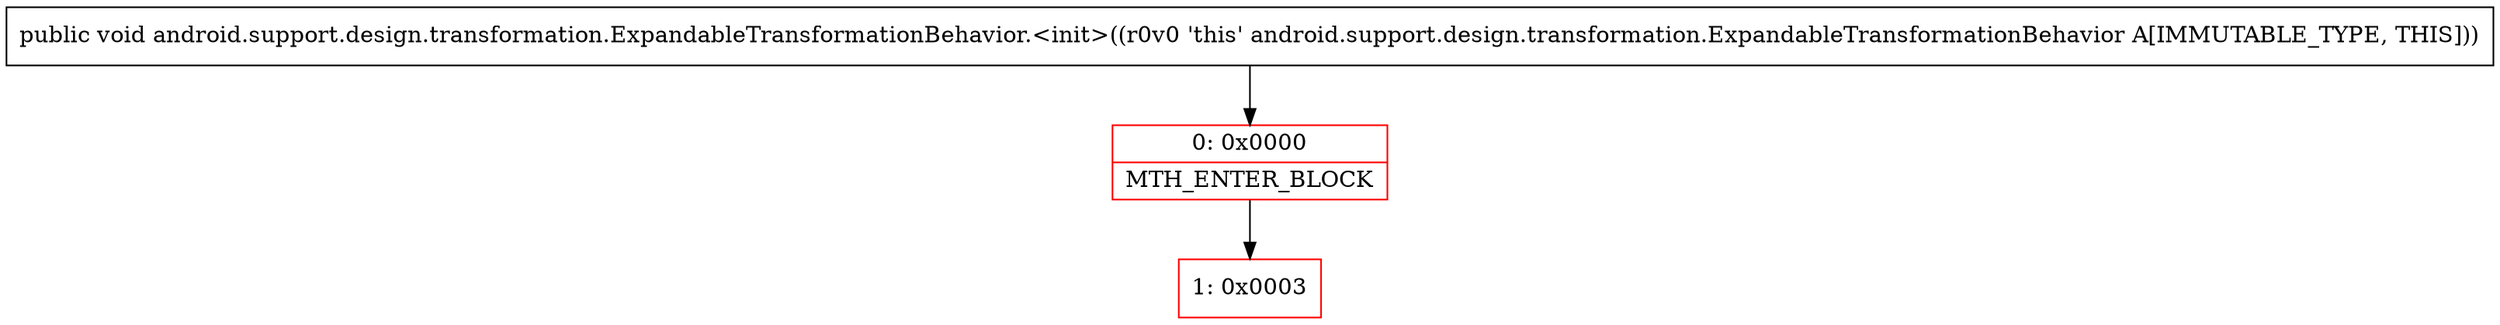 digraph "CFG forandroid.support.design.transformation.ExpandableTransformationBehavior.\<init\>()V" {
subgraph cluster_Region_1195898049 {
label = "R(0)";
node [shape=record,color=blue];
}
Node_0 [shape=record,color=red,label="{0\:\ 0x0000|MTH_ENTER_BLOCK\l}"];
Node_1 [shape=record,color=red,label="{1\:\ 0x0003}"];
MethodNode[shape=record,label="{public void android.support.design.transformation.ExpandableTransformationBehavior.\<init\>((r0v0 'this' android.support.design.transformation.ExpandableTransformationBehavior A[IMMUTABLE_TYPE, THIS])) }"];
MethodNode -> Node_0;
Node_0 -> Node_1;
}

